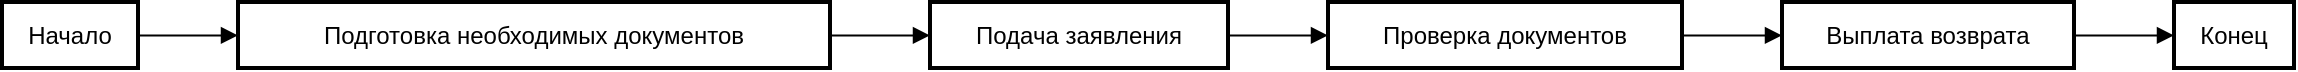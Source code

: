 <mxfile version="21.6.7" type="github">
  <diagram name="Страница — 1" id="yC9vFjSjstlGDaQVkaRi">
    <mxGraphModel>
      <root>
        <mxCell id="0" />
        <mxCell id="1" parent="0" />
        <mxCell id="2" value="Начало" style="whiteSpace=wrap;strokeWidth=2;" vertex="1" parent="1">
          <mxGeometry width="68" height="33" as="geometry" />
        </mxCell>
        <mxCell id="3" value="Подготовка необходимых документов" style="whiteSpace=wrap;strokeWidth=2;" vertex="1" parent="1">
          <mxGeometry x="118" width="296" height="33" as="geometry" />
        </mxCell>
        <mxCell id="4" value="Подача заявления" style="whiteSpace=wrap;strokeWidth=2;" vertex="1" parent="1">
          <mxGeometry x="464" width="149" height="33" as="geometry" />
        </mxCell>
        <mxCell id="5" value="Проверка документов" style="whiteSpace=wrap;strokeWidth=2;" vertex="1" parent="1">
          <mxGeometry x="663" width="177" height="33" as="geometry" />
        </mxCell>
        <mxCell id="6" value="Выплата возврата" style="whiteSpace=wrap;strokeWidth=2;" vertex="1" parent="1">
          <mxGeometry x="890" width="146" height="33" as="geometry" />
        </mxCell>
        <mxCell id="7" value="Конец" style="whiteSpace=wrap;strokeWidth=2;" vertex="1" parent="1">
          <mxGeometry x="1086" width="60" height="33" as="geometry" />
        </mxCell>
        <mxCell id="8" value="" style="curved=1;startArrow=none;endArrow=block;exitX=1.003;exitY=0.506;entryX=0.001;entryY=0.506;" edge="1" parent="1" source="2" target="3">
          <mxGeometry relative="1" as="geometry">
            <Array as="points" />
          </mxGeometry>
        </mxCell>
        <mxCell id="9" value="" style="curved=1;startArrow=none;endArrow=block;exitX=1.0;exitY=0.506;entryX=-0.0;entryY=0.506;" edge="1" parent="1" source="3" target="4">
          <mxGeometry relative="1" as="geometry">
            <Array as="points" />
          </mxGeometry>
        </mxCell>
        <mxCell id="10" value="" style="curved=1;startArrow=none;endArrow=block;exitX=1.0;exitY=0.506;entryX=0.0;entryY=0.506;" edge="1" parent="1" source="4" target="5">
          <mxGeometry relative="1" as="geometry">
            <Array as="points" />
          </mxGeometry>
        </mxCell>
        <mxCell id="11" value="" style="curved=1;startArrow=none;endArrow=block;exitX=0.998;exitY=0.506;entryX=-0.002;entryY=0.506;" edge="1" parent="1" source="5" target="6">
          <mxGeometry relative="1" as="geometry">
            <Array as="points" />
          </mxGeometry>
        </mxCell>
        <mxCell id="12" value="" style="curved=1;startArrow=none;endArrow=block;exitX=0.999;exitY=0.506;entryX=-0.001;entryY=0.506;" edge="1" parent="1" source="6" target="7">
          <mxGeometry relative="1" as="geometry">
            <Array as="points" />
          </mxGeometry>
        </mxCell>
      </root>
    </mxGraphModel>
  </diagram>
</mxfile>
